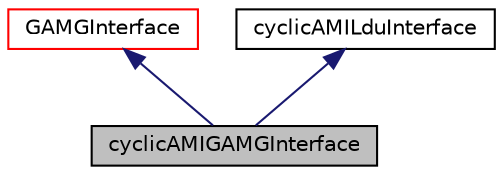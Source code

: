 digraph "cyclicAMIGAMGInterface"
{
  bgcolor="transparent";
  edge [fontname="Helvetica",fontsize="10",labelfontname="Helvetica",labelfontsize="10"];
  node [fontname="Helvetica",fontsize="10",shape=record];
  Node4 [label="cyclicAMIGAMGInterface",height=0.2,width=0.4,color="black", fillcolor="grey75", style="filled", fontcolor="black"];
  Node5 -> Node4 [dir="back",color="midnightblue",fontsize="10",style="solid",fontname="Helvetica"];
  Node5 [label="GAMGInterface",height=0.2,width=0.4,color="red",URL="$a28069.html",tooltip="Abstract base class for GAMG agglomerated interfaces. "];
  Node12 -> Node4 [dir="back",color="midnightblue",fontsize="10",style="solid",fontname="Helvetica"];
  Node12 [label="cyclicAMILduInterface",height=0.2,width=0.4,color="black",URL="$a26061.html",tooltip="An abstract base class for cyclic AMI coupled interfaces. "];
}
